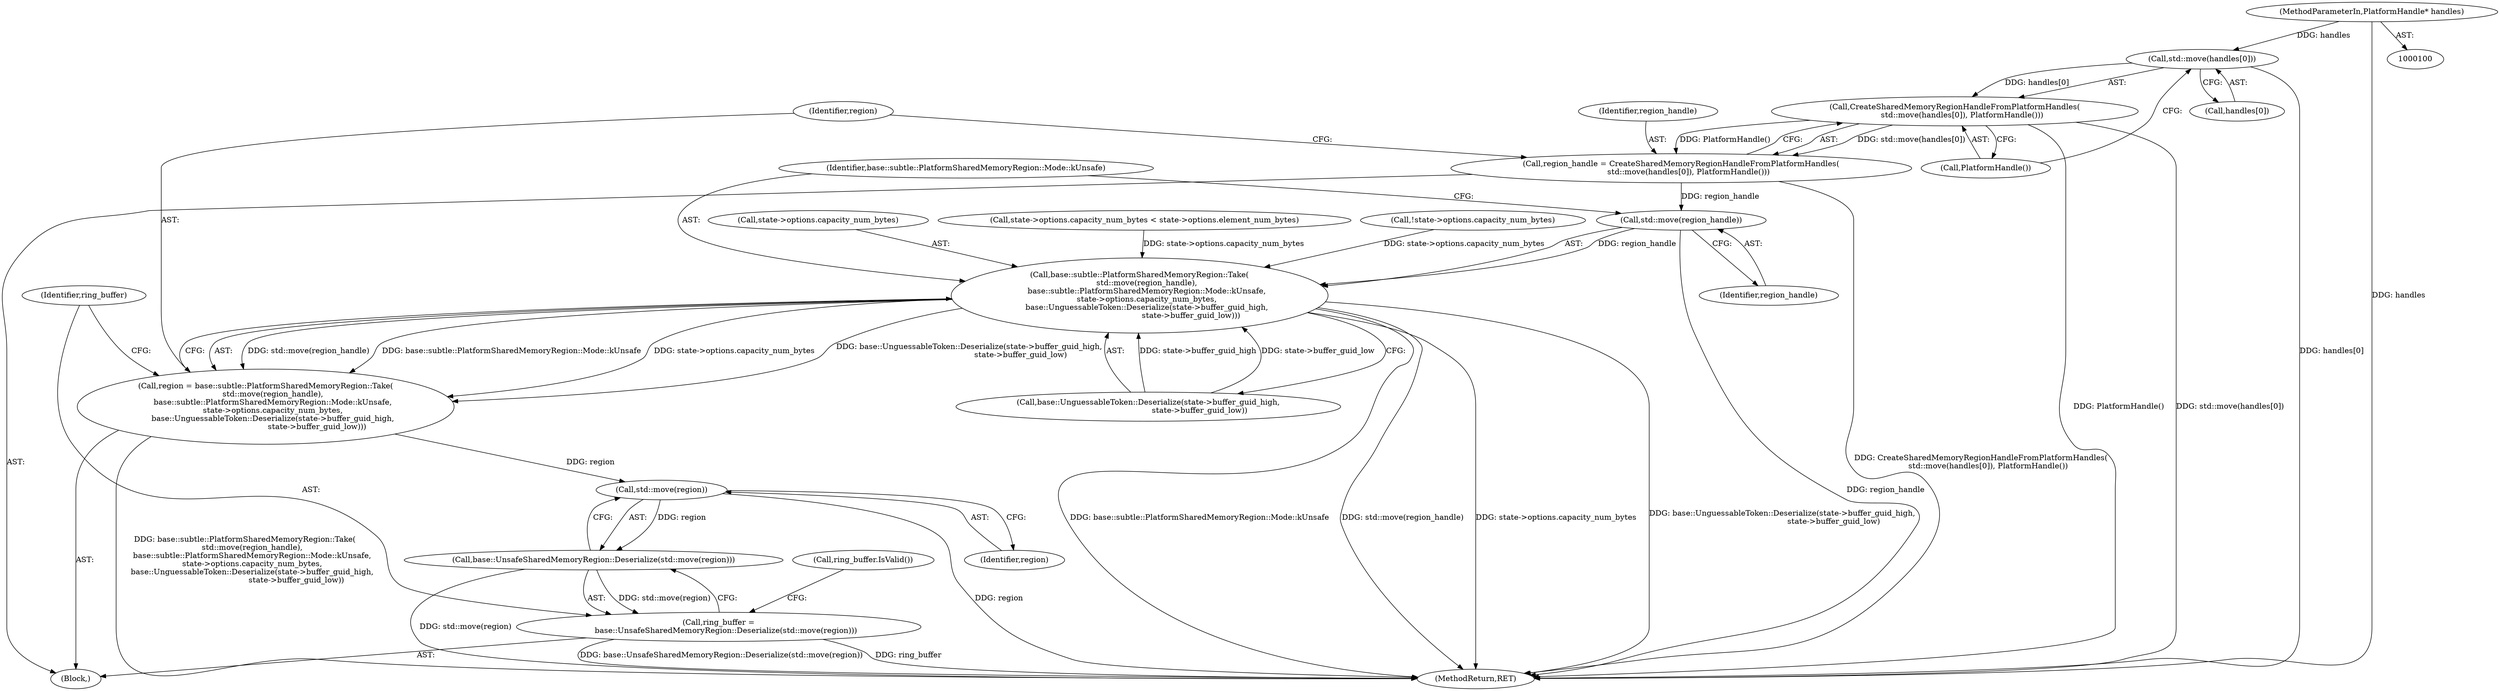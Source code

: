 digraph "0_Chrome_66e24a8793615bd9d5c238b1745b093090e1f72d_0@API" {
"1000179" [label="(Call,std::move(handles[0]))"];
"1000105" [label="(MethodParameterIn,PlatformHandle* handles)"];
"1000178" [label="(Call,CreateSharedMemoryRegionHandleFromPlatformHandles(\n      std::move(handles[0]), PlatformHandle()))"];
"1000176" [label="(Call,region_handle = CreateSharedMemoryRegionHandleFromPlatformHandles(\n      std::move(handles[0]), PlatformHandle()))"];
"1000188" [label="(Call,std::move(region_handle))"];
"1000187" [label="(Call,base::subtle::PlatformSharedMemoryRegion::Take(\n      std::move(region_handle),\n      base::subtle::PlatformSharedMemoryRegion::Mode::kUnsafe,\n      state->options.capacity_num_bytes,\n      base::UnguessableToken::Deserialize(state->buffer_guid_high,\n                                          state->buffer_guid_low)))"];
"1000185" [label="(Call,region = base::subtle::PlatformSharedMemoryRegion::Take(\n      std::move(region_handle),\n      base::subtle::PlatformSharedMemoryRegion::Mode::kUnsafe,\n      state->options.capacity_num_bytes,\n      base::UnguessableToken::Deserialize(state->buffer_guid_high,\n                                          state->buffer_guid_low)))"];
"1000207" [label="(Call,std::move(region))"];
"1000206" [label="(Call,base::UnsafeSharedMemoryRegion::Deserialize(std::move(region)))"];
"1000204" [label="(Call,ring_buffer =\n      base::UnsafeSharedMemoryRegion::Deserialize(std::move(region)))"];
"1000183" [label="(Call,PlatformHandle())"];
"1000211" [label="(Call,ring_buffer.IsValid())"];
"1000207" [label="(Call,std::move(region))"];
"1000208" [label="(Identifier,region)"];
"1000105" [label="(MethodParameterIn,PlatformHandle* handles)"];
"1000132" [label="(Call,!state->options.capacity_num_bytes)"];
"1000180" [label="(Call,handles[0])"];
"1000189" [label="(Identifier,region_handle)"];
"1000206" [label="(Call,base::UnsafeSharedMemoryRegion::Deserialize(std::move(region)))"];
"1000186" [label="(Identifier,region)"];
"1000185" [label="(Call,region = base::subtle::PlatformSharedMemoryRegion::Take(\n      std::move(region_handle),\n      base::subtle::PlatformSharedMemoryRegion::Mode::kUnsafe,\n      state->options.capacity_num_bytes,\n      base::UnguessableToken::Deserialize(state->buffer_guid_high,\n                                          state->buffer_guid_low)))"];
"1000176" [label="(Call,region_handle = CreateSharedMemoryRegionHandleFromPlatformHandles(\n      std::move(handles[0]), PlatformHandle()))"];
"1000187" [label="(Call,base::subtle::PlatformSharedMemoryRegion::Take(\n      std::move(region_handle),\n      base::subtle::PlatformSharedMemoryRegion::Mode::kUnsafe,\n      state->options.capacity_num_bytes,\n      base::UnguessableToken::Deserialize(state->buffer_guid_high,\n                                          state->buffer_guid_low)))"];
"1000191" [label="(Call,state->options.capacity_num_bytes)"];
"1000188" [label="(Call,std::move(region_handle))"];
"1000107" [label="(Block,)"];
"1000196" [label="(Call,base::UnguessableToken::Deserialize(state->buffer_guid_high,\n                                          state->buffer_guid_low))"];
"1000190" [label="(Identifier,base::subtle::PlatformSharedMemoryRegion::Mode::kUnsafe)"];
"1000178" [label="(Call,CreateSharedMemoryRegionHandleFromPlatformHandles(\n      std::move(handles[0]), PlatformHandle()))"];
"1000177" [label="(Identifier,region_handle)"];
"1000204" [label="(Call,ring_buffer =\n      base::UnsafeSharedMemoryRegion::Deserialize(std::move(region)))"];
"1000205" [label="(Identifier,ring_buffer)"];
"1000257" [label="(MethodReturn,RET)"];
"1000179" [label="(Call,std::move(handles[0]))"];
"1000145" [label="(Call,state->options.capacity_num_bytes < state->options.element_num_bytes)"];
"1000179" -> "1000178"  [label="AST: "];
"1000179" -> "1000180"  [label="CFG: "];
"1000180" -> "1000179"  [label="AST: "];
"1000183" -> "1000179"  [label="CFG: "];
"1000179" -> "1000257"  [label="DDG: handles[0]"];
"1000179" -> "1000178"  [label="DDG: handles[0]"];
"1000105" -> "1000179"  [label="DDG: handles"];
"1000105" -> "1000100"  [label="AST: "];
"1000105" -> "1000257"  [label="DDG: handles"];
"1000178" -> "1000176"  [label="AST: "];
"1000178" -> "1000183"  [label="CFG: "];
"1000183" -> "1000178"  [label="AST: "];
"1000176" -> "1000178"  [label="CFG: "];
"1000178" -> "1000257"  [label="DDG: std::move(handles[0])"];
"1000178" -> "1000257"  [label="DDG: PlatformHandle()"];
"1000178" -> "1000176"  [label="DDG: std::move(handles[0])"];
"1000178" -> "1000176"  [label="DDG: PlatformHandle()"];
"1000176" -> "1000107"  [label="AST: "];
"1000177" -> "1000176"  [label="AST: "];
"1000186" -> "1000176"  [label="CFG: "];
"1000176" -> "1000257"  [label="DDG: CreateSharedMemoryRegionHandleFromPlatformHandles(\n      std::move(handles[0]), PlatformHandle())"];
"1000176" -> "1000188"  [label="DDG: region_handle"];
"1000188" -> "1000187"  [label="AST: "];
"1000188" -> "1000189"  [label="CFG: "];
"1000189" -> "1000188"  [label="AST: "];
"1000190" -> "1000188"  [label="CFG: "];
"1000188" -> "1000257"  [label="DDG: region_handle"];
"1000188" -> "1000187"  [label="DDG: region_handle"];
"1000187" -> "1000185"  [label="AST: "];
"1000187" -> "1000196"  [label="CFG: "];
"1000190" -> "1000187"  [label="AST: "];
"1000191" -> "1000187"  [label="AST: "];
"1000196" -> "1000187"  [label="AST: "];
"1000185" -> "1000187"  [label="CFG: "];
"1000187" -> "1000257"  [label="DDG: base::subtle::PlatformSharedMemoryRegion::Mode::kUnsafe"];
"1000187" -> "1000257"  [label="DDG: std::move(region_handle)"];
"1000187" -> "1000257"  [label="DDG: state->options.capacity_num_bytes"];
"1000187" -> "1000257"  [label="DDG: base::UnguessableToken::Deserialize(state->buffer_guid_high,\n                                          state->buffer_guid_low)"];
"1000187" -> "1000185"  [label="DDG: std::move(region_handle)"];
"1000187" -> "1000185"  [label="DDG: base::subtle::PlatformSharedMemoryRegion::Mode::kUnsafe"];
"1000187" -> "1000185"  [label="DDG: state->options.capacity_num_bytes"];
"1000187" -> "1000185"  [label="DDG: base::UnguessableToken::Deserialize(state->buffer_guid_high,\n                                          state->buffer_guid_low)"];
"1000132" -> "1000187"  [label="DDG: state->options.capacity_num_bytes"];
"1000145" -> "1000187"  [label="DDG: state->options.capacity_num_bytes"];
"1000196" -> "1000187"  [label="DDG: state->buffer_guid_high"];
"1000196" -> "1000187"  [label="DDG: state->buffer_guid_low"];
"1000185" -> "1000107"  [label="AST: "];
"1000186" -> "1000185"  [label="AST: "];
"1000205" -> "1000185"  [label="CFG: "];
"1000185" -> "1000257"  [label="DDG: base::subtle::PlatformSharedMemoryRegion::Take(\n      std::move(region_handle),\n      base::subtle::PlatformSharedMemoryRegion::Mode::kUnsafe,\n      state->options.capacity_num_bytes,\n      base::UnguessableToken::Deserialize(state->buffer_guid_high,\n                                          state->buffer_guid_low))"];
"1000185" -> "1000207"  [label="DDG: region"];
"1000207" -> "1000206"  [label="AST: "];
"1000207" -> "1000208"  [label="CFG: "];
"1000208" -> "1000207"  [label="AST: "];
"1000206" -> "1000207"  [label="CFG: "];
"1000207" -> "1000257"  [label="DDG: region"];
"1000207" -> "1000206"  [label="DDG: region"];
"1000206" -> "1000204"  [label="AST: "];
"1000204" -> "1000206"  [label="CFG: "];
"1000206" -> "1000257"  [label="DDG: std::move(region)"];
"1000206" -> "1000204"  [label="DDG: std::move(region)"];
"1000204" -> "1000107"  [label="AST: "];
"1000205" -> "1000204"  [label="AST: "];
"1000211" -> "1000204"  [label="CFG: "];
"1000204" -> "1000257"  [label="DDG: base::UnsafeSharedMemoryRegion::Deserialize(std::move(region))"];
"1000204" -> "1000257"  [label="DDG: ring_buffer"];
}
